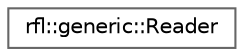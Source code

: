 digraph "类继承关系图"
{
 // LATEX_PDF_SIZE
  bgcolor="transparent";
  edge [fontname=Helvetica,fontsize=10,labelfontname=Helvetica,labelfontsize=10];
  node [fontname=Helvetica,fontsize=10,shape=box,height=0.2,width=0.4];
  rankdir="LR";
  Node0 [id="Node000000",label="rfl::generic::Reader",height=0.2,width=0.4,color="grey40", fillcolor="white", style="filled",URL="$structrfl_1_1generic_1_1_reader.html",tooltip=" "];
}
